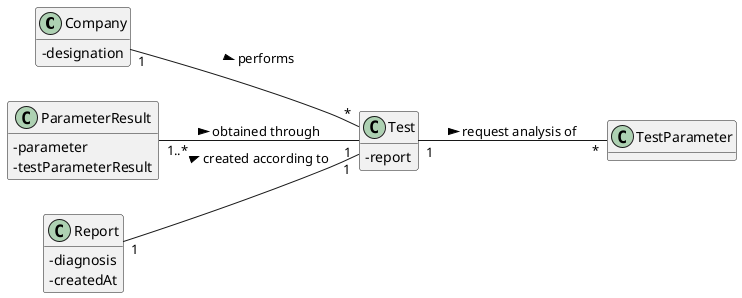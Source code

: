 @startuml
hide methods
left to right direction
skinparam classAttributeIconSize 0


class Company {
  -designation
}

class Test {
  -report
}

class ParameterResult {
  -parameter
  -testParameterResult
}

class Report {
  -diagnosis
  -createdAt
}

Company "1" -- "*" Test : performs  >
Test "1" -- "*" TestParameter : request analysis of >
Report "1" -- "1" Test : created according to >
ParameterResult "1..*" -- "1" Test : obtained through >

@enduml